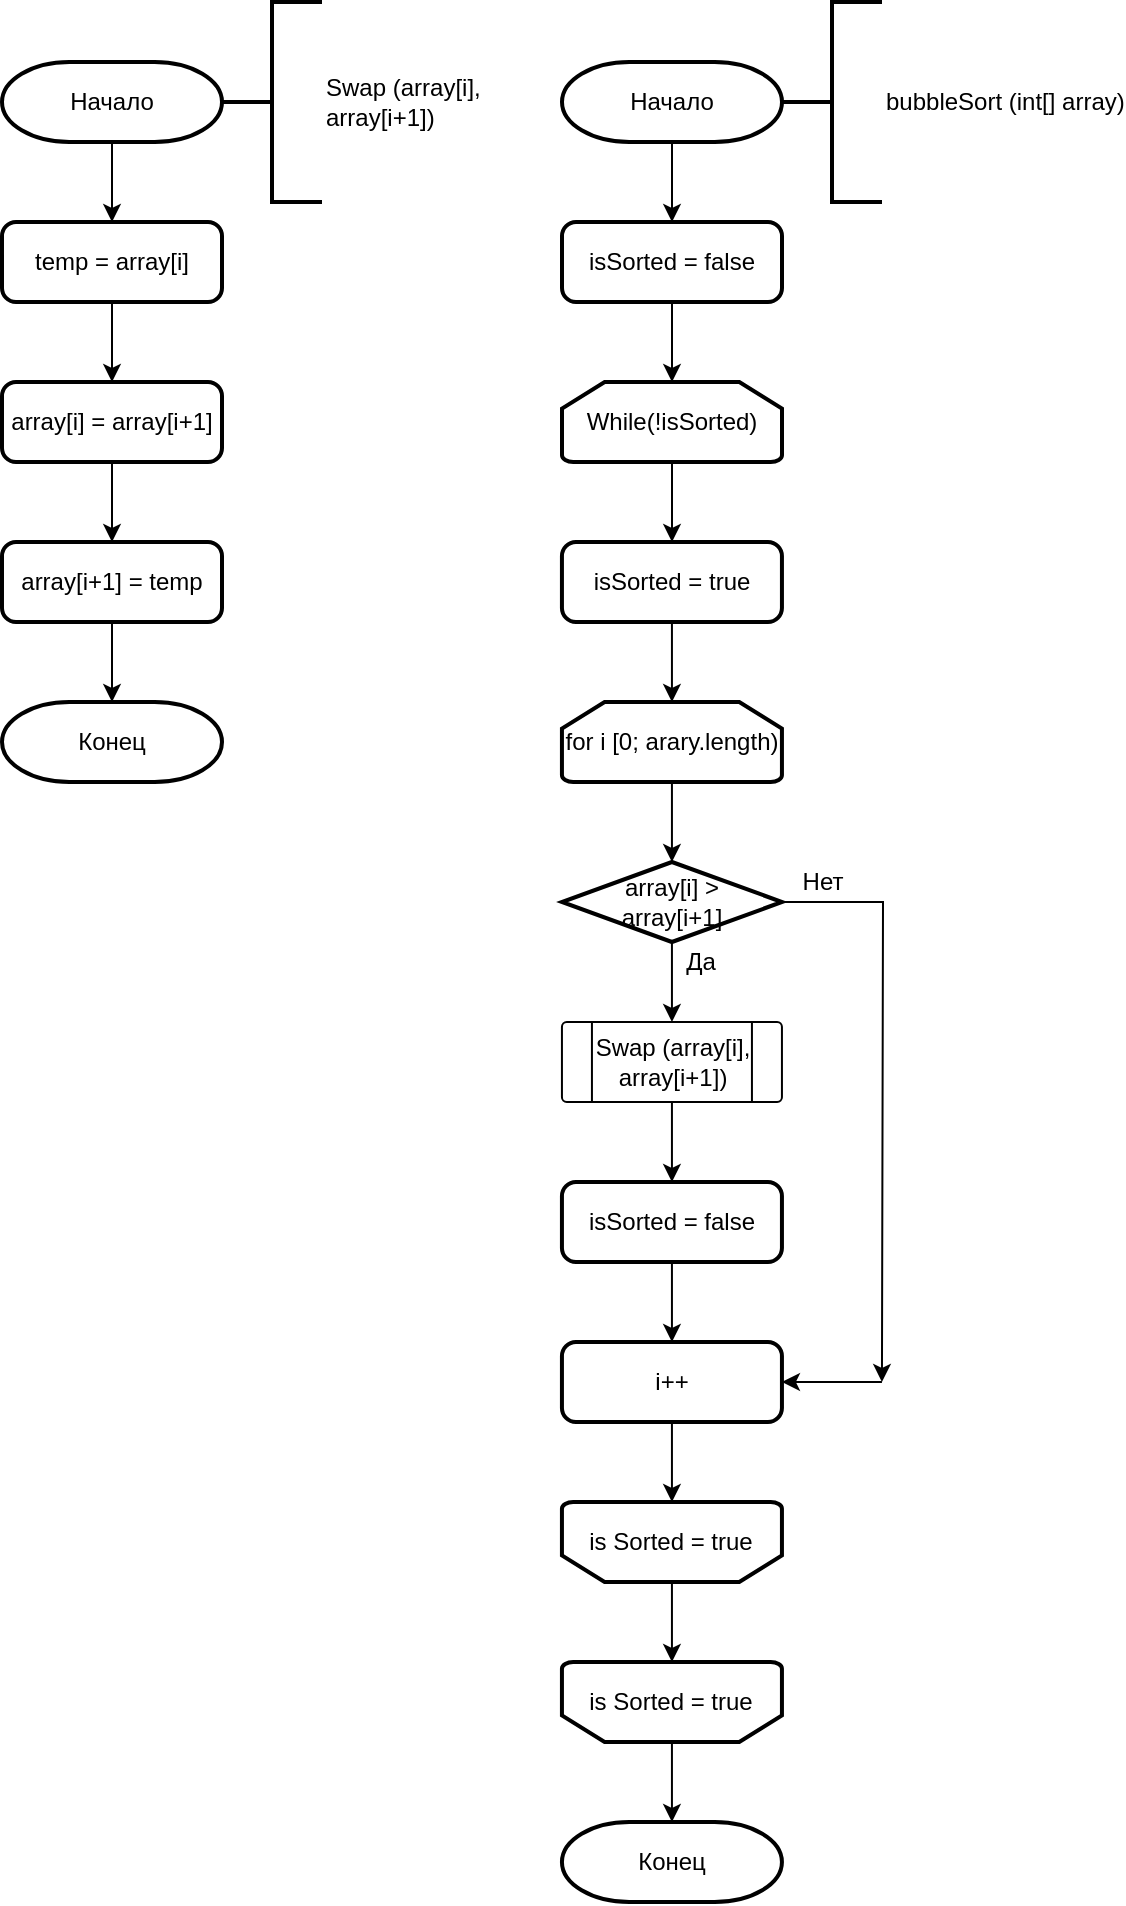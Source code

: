 <mxfile version="14.2.3" type="github">
  <diagram id="XzK0yVMwb9RYZCUxQjgq" name="Page-1">
    <mxGraphModel dx="593" dy="313" grid="1" gridSize="10" guides="1" tooltips="1" connect="1" arrows="1" fold="1" page="1" pageScale="1" pageWidth="827" pageHeight="1169" math="0" shadow="0">
      <root>
        <mxCell id="0" />
        <mxCell id="1" parent="0" />
        <mxCell id="OJNG7NZUAFcgd-1ES9jJ-6" style="edgeStyle=orthogonalEdgeStyle;rounded=0;orthogonalLoop=1;jettySize=auto;html=1;entryX=0.5;entryY=0;entryDx=0;entryDy=0;" edge="1" parent="1" source="OJNG7NZUAFcgd-1ES9jJ-5">
          <mxGeometry relative="1" as="geometry">
            <mxPoint x="415" y="160" as="targetPoint" />
          </mxGeometry>
        </mxCell>
        <mxCell id="OJNG7NZUAFcgd-1ES9jJ-5" value="Начало" style="strokeWidth=2;html=1;shape=mxgraph.flowchart.terminator;whiteSpace=wrap;" vertex="1" parent="1">
          <mxGeometry x="360" y="80" width="110" height="40" as="geometry" />
        </mxCell>
        <mxCell id="OJNG7NZUAFcgd-1ES9jJ-12" style="edgeStyle=orthogonalEdgeStyle;rounded=0;orthogonalLoop=1;jettySize=auto;html=1;" edge="1" parent="1" source="OJNG7NZUAFcgd-1ES9jJ-9" target="OJNG7NZUAFcgd-1ES9jJ-10">
          <mxGeometry relative="1" as="geometry" />
        </mxCell>
        <mxCell id="OJNG7NZUAFcgd-1ES9jJ-9" value="isSorted = false" style="rounded=1;whiteSpace=wrap;html=1;absoluteArcSize=1;arcSize=14;strokeWidth=2;" vertex="1" parent="1">
          <mxGeometry x="360" y="160" width="110" height="40" as="geometry" />
        </mxCell>
        <mxCell id="OJNG7NZUAFcgd-1ES9jJ-13" style="edgeStyle=orthogonalEdgeStyle;rounded=0;orthogonalLoop=1;jettySize=auto;html=1;" edge="1" parent="1" source="OJNG7NZUAFcgd-1ES9jJ-10">
          <mxGeometry relative="1" as="geometry">
            <mxPoint x="415" y="320" as="targetPoint" />
          </mxGeometry>
        </mxCell>
        <mxCell id="OJNG7NZUAFcgd-1ES9jJ-10" value="While(!isSorted)" style="strokeWidth=2;html=1;shape=mxgraph.flowchart.loop_limit;whiteSpace=wrap;" vertex="1" parent="1">
          <mxGeometry x="360" y="240" width="110" height="40" as="geometry" />
        </mxCell>
        <mxCell id="OJNG7NZUAFcgd-1ES9jJ-18" style="edgeStyle=orthogonalEdgeStyle;rounded=0;orthogonalLoop=1;jettySize=auto;html=1;entryX=0.5;entryY=0;entryDx=0;entryDy=0;entryPerimeter=0;" edge="1" parent="1" source="OJNG7NZUAFcgd-1ES9jJ-15" target="OJNG7NZUAFcgd-1ES9jJ-17">
          <mxGeometry relative="1" as="geometry" />
        </mxCell>
        <mxCell id="OJNG7NZUAFcgd-1ES9jJ-15" value="&lt;span&gt;isSorted = true&lt;/span&gt;" style="rounded=1;whiteSpace=wrap;html=1;absoluteArcSize=1;arcSize=14;strokeWidth=2;" vertex="1" parent="1">
          <mxGeometry x="359.97" y="320" width="110" height="40" as="geometry" />
        </mxCell>
        <mxCell id="OJNG7NZUAFcgd-1ES9jJ-20" style="edgeStyle=orthogonalEdgeStyle;rounded=0;orthogonalLoop=1;jettySize=auto;html=1;entryX=0.5;entryY=0;entryDx=0;entryDy=0;entryPerimeter=0;" edge="1" parent="1" source="OJNG7NZUAFcgd-1ES9jJ-17" target="OJNG7NZUAFcgd-1ES9jJ-19">
          <mxGeometry relative="1" as="geometry" />
        </mxCell>
        <mxCell id="OJNG7NZUAFcgd-1ES9jJ-17" value="for i [0; arary.length)" style="strokeWidth=2;html=1;shape=mxgraph.flowchart.loop_limit;whiteSpace=wrap;" vertex="1" parent="1">
          <mxGeometry x="359.97" y="400" width="110" height="40" as="geometry" />
        </mxCell>
        <mxCell id="OJNG7NZUAFcgd-1ES9jJ-22" style="edgeStyle=orthogonalEdgeStyle;rounded=0;orthogonalLoop=1;jettySize=auto;html=1;entryX=0.5;entryY=0;entryDx=0;entryDy=0;" edge="1" parent="1" source="OJNG7NZUAFcgd-1ES9jJ-19" target="OJNG7NZUAFcgd-1ES9jJ-21">
          <mxGeometry relative="1" as="geometry" />
        </mxCell>
        <mxCell id="OJNG7NZUAFcgd-1ES9jJ-33" style="edgeStyle=orthogonalEdgeStyle;rounded=0;orthogonalLoop=1;jettySize=auto;html=1;" edge="1" parent="1" source="OJNG7NZUAFcgd-1ES9jJ-19">
          <mxGeometry relative="1" as="geometry">
            <mxPoint x="519.97" y="740" as="targetPoint" />
          </mxGeometry>
        </mxCell>
        <mxCell id="OJNG7NZUAFcgd-1ES9jJ-19" value="array[i] &amp;gt;&lt;br&gt;array[i+1]" style="strokeWidth=2;html=1;shape=mxgraph.flowchart.decision;whiteSpace=wrap;" vertex="1" parent="1">
          <mxGeometry x="359.97" y="480" width="110" height="40" as="geometry" />
        </mxCell>
        <mxCell id="OJNG7NZUAFcgd-1ES9jJ-25" style="edgeStyle=orthogonalEdgeStyle;rounded=0;orthogonalLoop=1;jettySize=auto;html=1;entryX=0.5;entryY=0;entryDx=0;entryDy=0;" edge="1" parent="1" source="OJNG7NZUAFcgd-1ES9jJ-21" target="OJNG7NZUAFcgd-1ES9jJ-23">
          <mxGeometry relative="1" as="geometry" />
        </mxCell>
        <mxCell id="OJNG7NZUAFcgd-1ES9jJ-21" value="" style="verticalLabelPosition=bottom;verticalAlign=top;html=1;shape=process;whiteSpace=wrap;rounded=1;size=0.14;arcSize=6;" vertex="1" parent="1">
          <mxGeometry x="359.97" y="560" width="110" height="40" as="geometry" />
        </mxCell>
        <mxCell id="OJNG7NZUAFcgd-1ES9jJ-26" style="edgeStyle=orthogonalEdgeStyle;rounded=0;orthogonalLoop=1;jettySize=auto;html=1;entryX=0.5;entryY=0;entryDx=0;entryDy=0;" edge="1" parent="1" source="OJNG7NZUAFcgd-1ES9jJ-23" target="OJNG7NZUAFcgd-1ES9jJ-24">
          <mxGeometry relative="1" as="geometry" />
        </mxCell>
        <mxCell id="OJNG7NZUAFcgd-1ES9jJ-23" value="isSorted = false" style="rounded=1;whiteSpace=wrap;html=1;absoluteArcSize=1;arcSize=14;strokeWidth=2;" vertex="1" parent="1">
          <mxGeometry x="359.97" y="640" width="110" height="40" as="geometry" />
        </mxCell>
        <mxCell id="OJNG7NZUAFcgd-1ES9jJ-28" style="edgeStyle=orthogonalEdgeStyle;rounded=0;orthogonalLoop=1;jettySize=auto;html=1;entryX=0.5;entryY=1;entryDx=0;entryDy=0;entryPerimeter=0;" edge="1" parent="1" source="OJNG7NZUAFcgd-1ES9jJ-24" target="OJNG7NZUAFcgd-1ES9jJ-27">
          <mxGeometry relative="1" as="geometry" />
        </mxCell>
        <mxCell id="OJNG7NZUAFcgd-1ES9jJ-24" value="i++" style="rounded=1;whiteSpace=wrap;html=1;absoluteArcSize=1;arcSize=14;strokeWidth=2;" vertex="1" parent="1">
          <mxGeometry x="359.97" y="720" width="110" height="40" as="geometry" />
        </mxCell>
        <mxCell id="OJNG7NZUAFcgd-1ES9jJ-30" style="edgeStyle=orthogonalEdgeStyle;rounded=0;orthogonalLoop=1;jettySize=auto;html=1;entryX=0.5;entryY=1;entryDx=0;entryDy=0;entryPerimeter=0;" edge="1" parent="1" source="OJNG7NZUAFcgd-1ES9jJ-27" target="OJNG7NZUAFcgd-1ES9jJ-29">
          <mxGeometry relative="1" as="geometry" />
        </mxCell>
        <mxCell id="OJNG7NZUAFcgd-1ES9jJ-27" value="" style="strokeWidth=2;html=1;shape=mxgraph.flowchart.loop_limit;whiteSpace=wrap;rotation=-180;" vertex="1" parent="1">
          <mxGeometry x="359.97" y="800" width="110" height="40" as="geometry" />
        </mxCell>
        <mxCell id="OJNG7NZUAFcgd-1ES9jJ-32" style="edgeStyle=orthogonalEdgeStyle;rounded=0;orthogonalLoop=1;jettySize=auto;html=1;entryX=0.5;entryY=0;entryDx=0;entryDy=0;entryPerimeter=0;" edge="1" parent="1" source="OJNG7NZUAFcgd-1ES9jJ-29" target="OJNG7NZUAFcgd-1ES9jJ-31">
          <mxGeometry relative="1" as="geometry" />
        </mxCell>
        <mxCell id="OJNG7NZUAFcgd-1ES9jJ-29" value="" style="strokeWidth=2;html=1;shape=mxgraph.flowchart.loop_limit;whiteSpace=wrap;rotation=-180;" vertex="1" parent="1">
          <mxGeometry x="359.97" y="880" width="110" height="40" as="geometry" />
        </mxCell>
        <mxCell id="OJNG7NZUAFcgd-1ES9jJ-31" value="Конец" style="strokeWidth=2;html=1;shape=mxgraph.flowchart.terminator;whiteSpace=wrap;" vertex="1" parent="1">
          <mxGeometry x="359.97" y="960" width="110" height="40" as="geometry" />
        </mxCell>
        <mxCell id="OJNG7NZUAFcgd-1ES9jJ-37" style="edgeStyle=orthogonalEdgeStyle;rounded=0;orthogonalLoop=1;jettySize=auto;html=1;entryX=1;entryY=0.5;entryDx=0;entryDy=0;" edge="1" parent="1" target="OJNG7NZUAFcgd-1ES9jJ-24">
          <mxGeometry relative="1" as="geometry">
            <mxPoint x="529.97" y="730" as="targetPoint" />
            <mxPoint x="519.97" y="740" as="sourcePoint" />
            <Array as="points">
              <mxPoint x="499.97" y="740" />
              <mxPoint x="499.97" y="740" />
            </Array>
          </mxGeometry>
        </mxCell>
        <mxCell id="OJNG7NZUAFcgd-1ES9jJ-45" style="edgeStyle=orthogonalEdgeStyle;rounded=0;orthogonalLoop=1;jettySize=auto;html=1;entryX=0.5;entryY=0;entryDx=0;entryDy=0;" edge="1" parent="1" source="OJNG7NZUAFcgd-1ES9jJ-39" target="OJNG7NZUAFcgd-1ES9jJ-41">
          <mxGeometry relative="1" as="geometry" />
        </mxCell>
        <mxCell id="OJNG7NZUAFcgd-1ES9jJ-39" value="Начало" style="strokeWidth=2;html=1;shape=mxgraph.flowchart.terminator;whiteSpace=wrap;" vertex="1" parent="1">
          <mxGeometry x="80" y="80" width="110" height="40" as="geometry" />
        </mxCell>
        <mxCell id="OJNG7NZUAFcgd-1ES9jJ-40" value="&lt;span style=&quot;text-align: center&quot;&gt;Swap (array[i],&lt;br&gt;array[i+1]&lt;/span&gt;&lt;span style=&quot;text-align: center&quot;&gt;)&lt;/span&gt;" style="strokeWidth=2;html=1;shape=mxgraph.flowchart.annotation_2;align=left;labelPosition=right;pointerEvents=1;" vertex="1" parent="1">
          <mxGeometry x="190" y="50" width="50" height="100" as="geometry" />
        </mxCell>
        <mxCell id="OJNG7NZUAFcgd-1ES9jJ-46" style="edgeStyle=orthogonalEdgeStyle;rounded=0;orthogonalLoop=1;jettySize=auto;html=1;entryX=0.5;entryY=0;entryDx=0;entryDy=0;" edge="1" parent="1" source="OJNG7NZUAFcgd-1ES9jJ-41" target="OJNG7NZUAFcgd-1ES9jJ-42">
          <mxGeometry relative="1" as="geometry" />
        </mxCell>
        <mxCell id="OJNG7NZUAFcgd-1ES9jJ-41" value="temp = array[i]" style="rounded=1;whiteSpace=wrap;html=1;absoluteArcSize=1;arcSize=14;strokeWidth=2;" vertex="1" parent="1">
          <mxGeometry x="80" y="160" width="110" height="40" as="geometry" />
        </mxCell>
        <mxCell id="OJNG7NZUAFcgd-1ES9jJ-47" style="edgeStyle=orthogonalEdgeStyle;rounded=0;orthogonalLoop=1;jettySize=auto;html=1;entryX=0.5;entryY=0;entryDx=0;entryDy=0;" edge="1" parent="1" source="OJNG7NZUAFcgd-1ES9jJ-42" target="OJNG7NZUAFcgd-1ES9jJ-43">
          <mxGeometry relative="1" as="geometry" />
        </mxCell>
        <mxCell id="OJNG7NZUAFcgd-1ES9jJ-42" value="array[i] = array[i+1]" style="rounded=1;whiteSpace=wrap;html=1;absoluteArcSize=1;arcSize=14;strokeWidth=2;" vertex="1" parent="1">
          <mxGeometry x="80" y="240" width="110" height="40" as="geometry" />
        </mxCell>
        <mxCell id="OJNG7NZUAFcgd-1ES9jJ-48" style="edgeStyle=orthogonalEdgeStyle;rounded=0;orthogonalLoop=1;jettySize=auto;html=1;entryX=0.5;entryY=0;entryDx=0;entryDy=0;entryPerimeter=0;" edge="1" parent="1" source="OJNG7NZUAFcgd-1ES9jJ-43" target="OJNG7NZUAFcgd-1ES9jJ-44">
          <mxGeometry relative="1" as="geometry" />
        </mxCell>
        <mxCell id="OJNG7NZUAFcgd-1ES9jJ-43" value="array[i+1] = temp" style="rounded=1;whiteSpace=wrap;html=1;absoluteArcSize=1;arcSize=14;strokeWidth=2;" vertex="1" parent="1">
          <mxGeometry x="80" y="320" width="110" height="40" as="geometry" />
        </mxCell>
        <mxCell id="OJNG7NZUAFcgd-1ES9jJ-44" value="Конец" style="strokeWidth=2;html=1;shape=mxgraph.flowchart.terminator;whiteSpace=wrap;" vertex="1" parent="1">
          <mxGeometry x="80" y="400" width="110" height="40" as="geometry" />
        </mxCell>
        <mxCell id="OJNG7NZUAFcgd-1ES9jJ-51" value="bubbleSort (int[] array)" style="strokeWidth=2;html=1;shape=mxgraph.flowchart.annotation_2;align=left;labelPosition=right;pointerEvents=1;" vertex="1" parent="1">
          <mxGeometry x="470" y="50" width="50" height="100" as="geometry" />
        </mxCell>
        <mxCell id="OJNG7NZUAFcgd-1ES9jJ-52" value="Да" style="text;html=1;align=center;verticalAlign=middle;resizable=0;points=[];autosize=1;" vertex="1" parent="1">
          <mxGeometry x="413.97" y="520" width="30" height="20" as="geometry" />
        </mxCell>
        <mxCell id="OJNG7NZUAFcgd-1ES9jJ-53" value="Нет" style="text;html=1;align=center;verticalAlign=middle;resizable=0;points=[];autosize=1;" vertex="1" parent="1">
          <mxGeometry x="469.97" y="480" width="40" height="20" as="geometry" />
        </mxCell>
        <mxCell id="OJNG7NZUAFcgd-1ES9jJ-56" value="&lt;span style=&quot;background-color: rgb(255 , 255 , 255)&quot;&gt;is Sorted = true&lt;/span&gt;" style="text;html=1;align=center;verticalAlign=middle;resizable=0;points=[];autosize=1;" vertex="1" parent="1">
          <mxGeometry x="363.97" y="890" width="100" height="20" as="geometry" />
        </mxCell>
        <mxCell id="OJNG7NZUAFcgd-1ES9jJ-57" value="&lt;span&gt;Swap (array[i],&lt;br&gt;array[i+1]&lt;/span&gt;&lt;span&gt;)&lt;/span&gt;" style="text;html=1;align=center;verticalAlign=middle;resizable=0;points=[];autosize=1;" vertex="1" parent="1">
          <mxGeometry x="369.97" y="565" width="90" height="30" as="geometry" />
        </mxCell>
        <mxCell id="OJNG7NZUAFcgd-1ES9jJ-58" value="&lt;span style=&quot;background-color: rgb(255 , 255 , 255)&quot;&gt;is Sorted = true&lt;/span&gt;" style="text;html=1;align=center;verticalAlign=middle;resizable=0;points=[];autosize=1;" vertex="1" parent="1">
          <mxGeometry x="364" y="810" width="100" height="20" as="geometry" />
        </mxCell>
      </root>
    </mxGraphModel>
  </diagram>
</mxfile>

